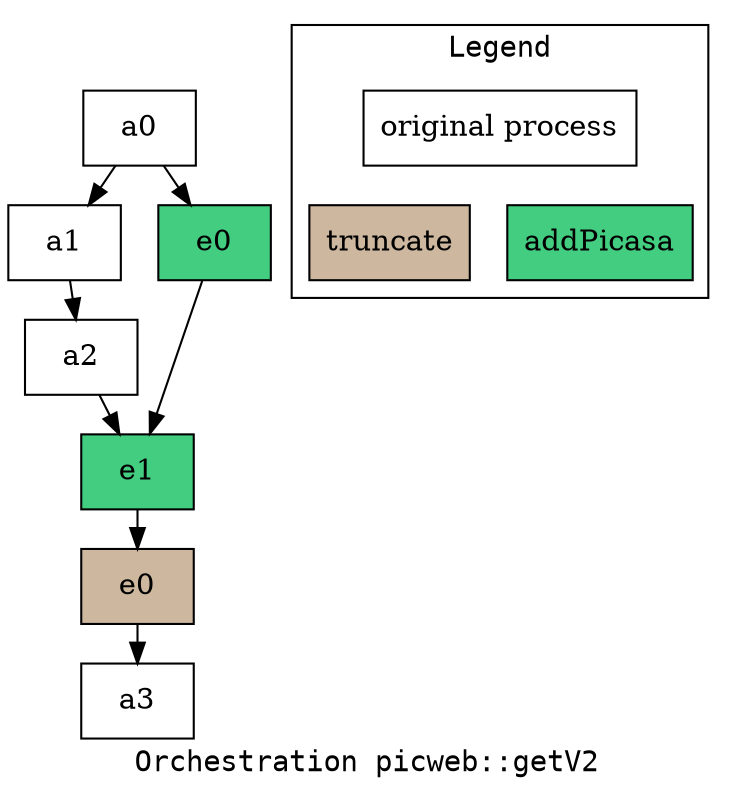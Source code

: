 digraph picweb_getV2 {
  fontname=Courier;
  node [shape=record];
  edge [fontname=Courier];
label="Orchestration picweb::getV2"
  picweb_getV2_a0 [label="a0"];
  picweb_getV2_a1 [label="a1"];
  picweb_getV2_a2 [label="a2"];
  picweb_getV2_a3 [label="a3"];
  picweb_getV2_t_e0 [label="e0",style=filled, fillcolor="bisque3"];
  picweb_getV2_aP_e0 [label="e0",style=filled, fillcolor="seagreen3"];
  picweb_getV2_aP_e1 [label="e1",style=filled, fillcolor="seagreen3"];
  picweb_getV2_a0 -> picweb_getV2_a1 ;
  picweb_getV2_a0 -> picweb_getV2_aP_e0 ;
  picweb_getV2_a1 -> picweb_getV2_a2 ;
  picweb_getV2_a2 -> picweb_getV2_aP_e1 ;
  picweb_getV2_t_e0 -> picweb_getV2_a3 ;
  picweb_getV2_aP_e0 -> picweb_getV2_aP_e1 ;
  picweb_getV2_aP_e1 -> picweb_getV2_t_e0 ;

subgraph cluster_legend {
          label = "Legend";
          ranksep=0.02;
          orig [label="original process"];
          t [label="truncate", style=filled, fillcolor="bisque3"];
	  aP [label="addPicasa", style=filled, fillcolor="seagreen3"];
          orig -> t [style="invis",arrowsize=0];
	  orig -> aP [style="invis",arrowsize=0];
  }
  
} 
